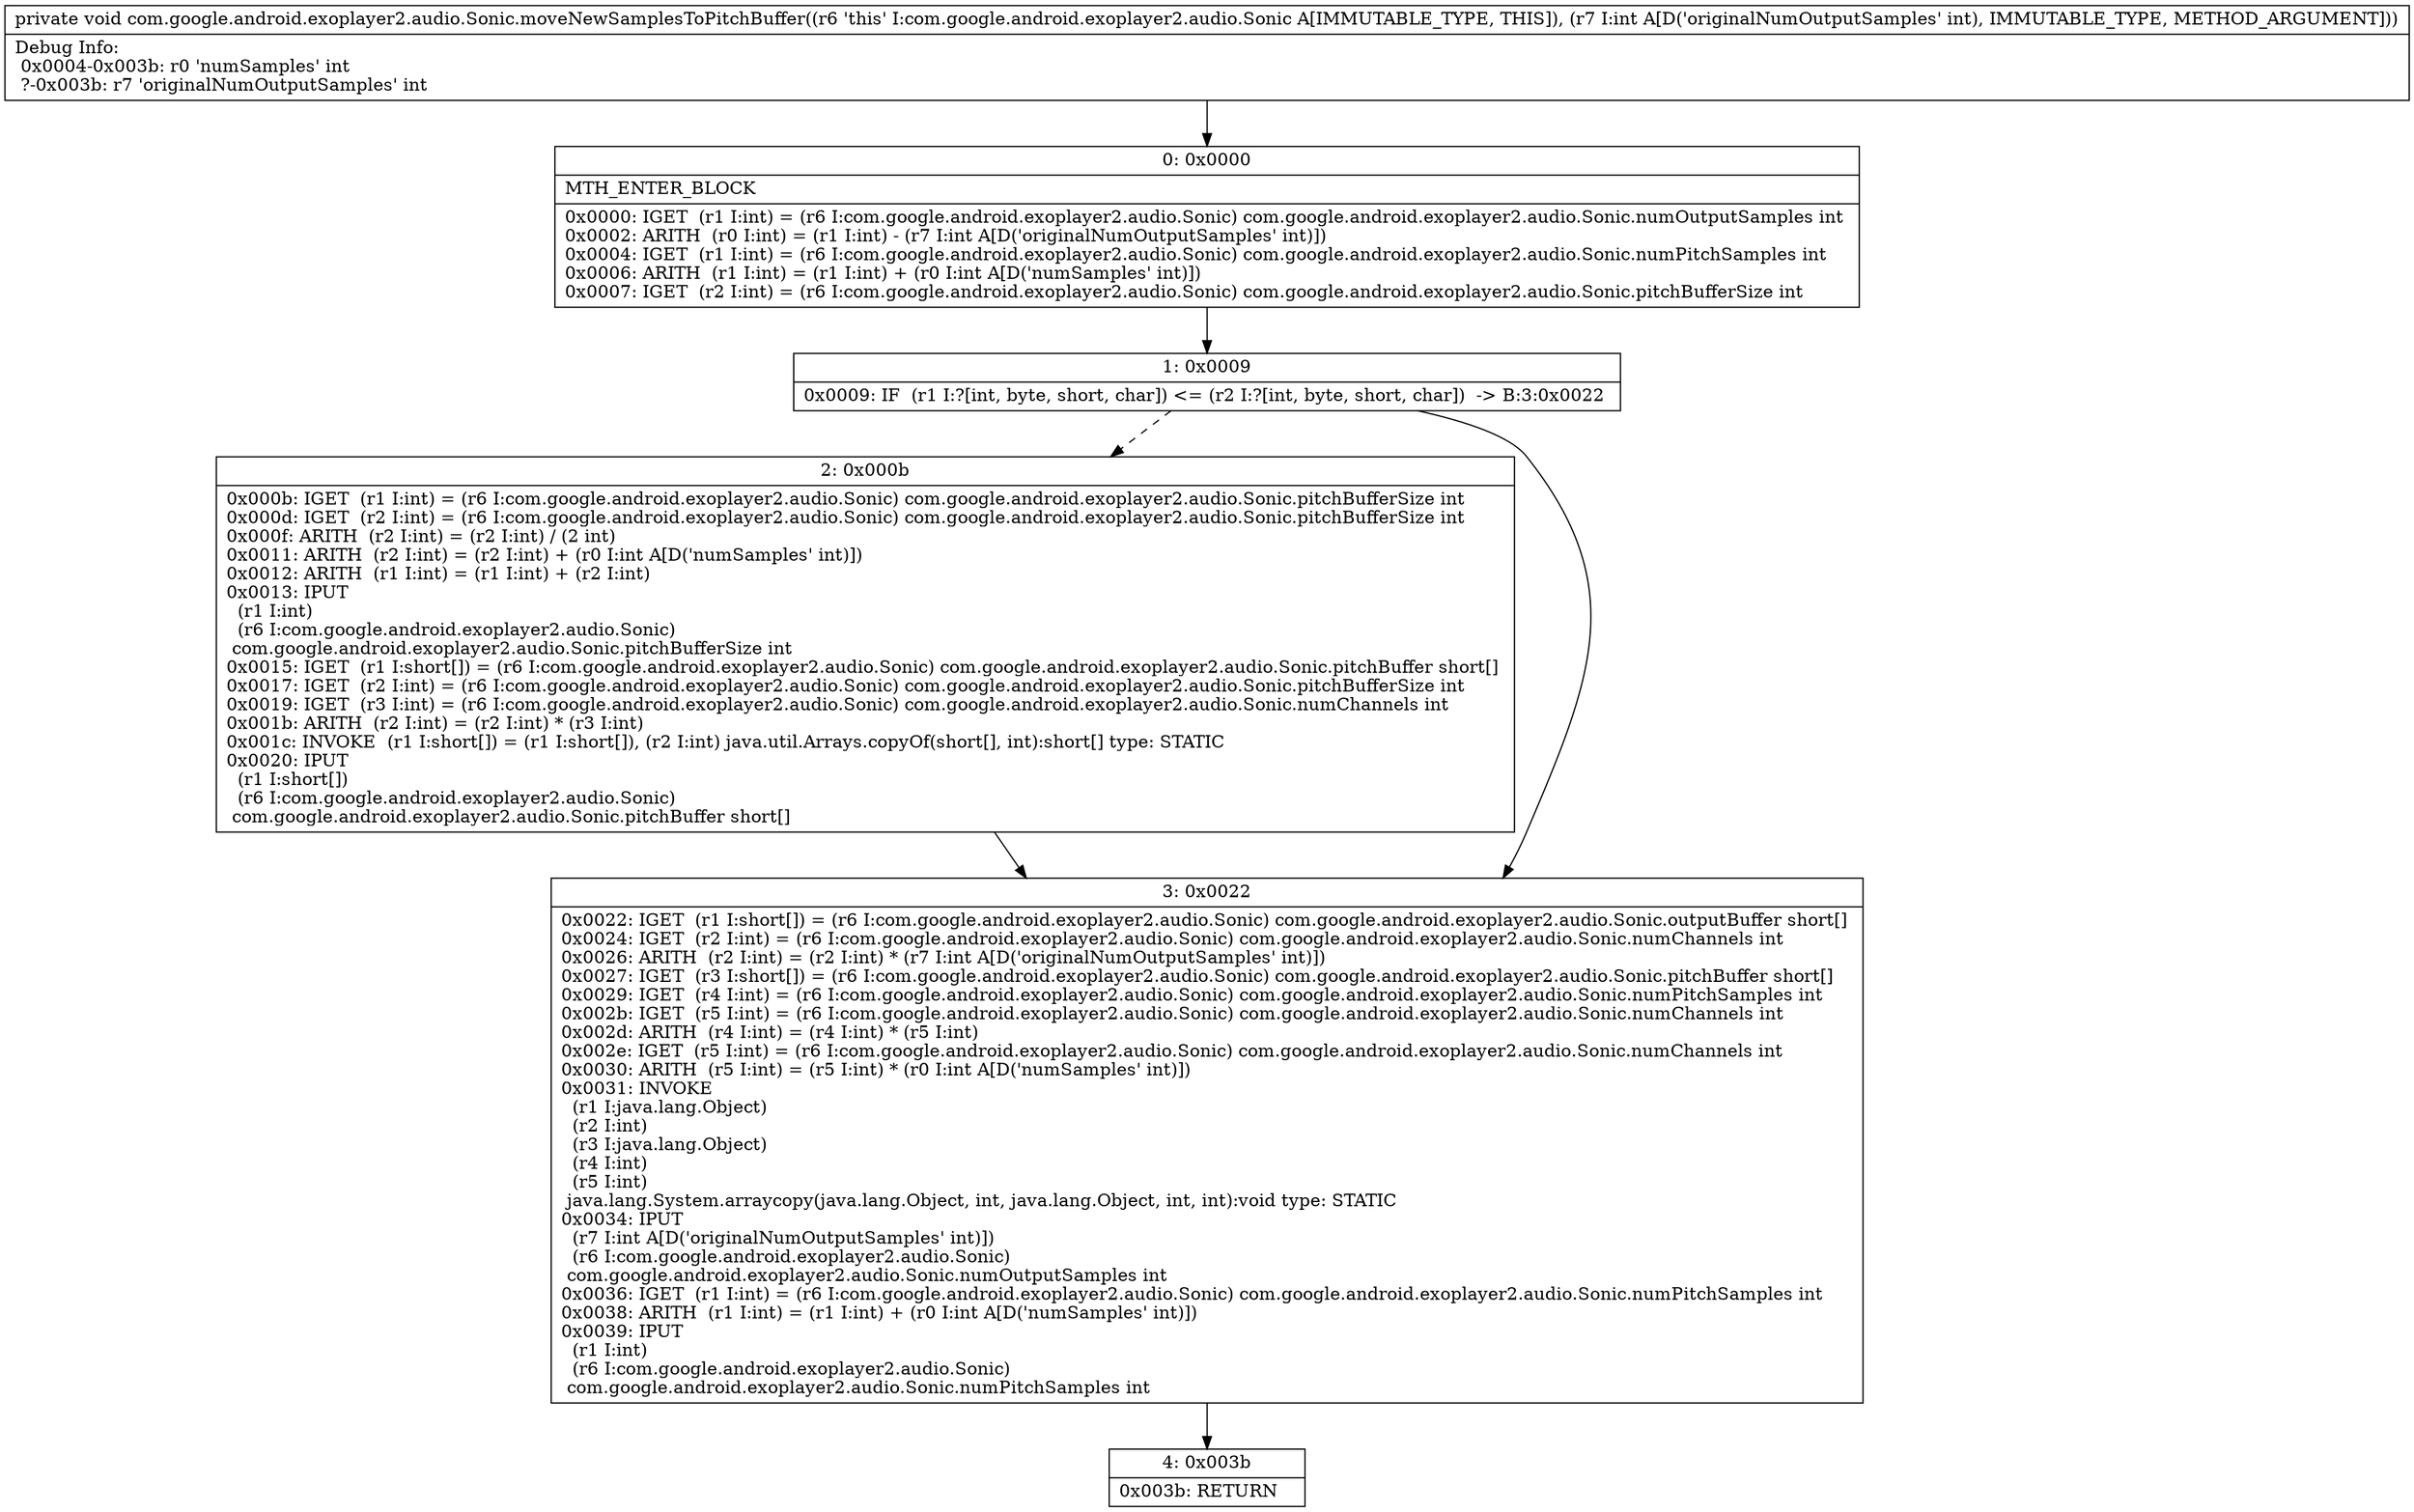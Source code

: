 digraph "CFG forcom.google.android.exoplayer2.audio.Sonic.moveNewSamplesToPitchBuffer(I)V" {
Node_0 [shape=record,label="{0\:\ 0x0000|MTH_ENTER_BLOCK\l|0x0000: IGET  (r1 I:int) = (r6 I:com.google.android.exoplayer2.audio.Sonic) com.google.android.exoplayer2.audio.Sonic.numOutputSamples int \l0x0002: ARITH  (r0 I:int) = (r1 I:int) \- (r7 I:int A[D('originalNumOutputSamples' int)]) \l0x0004: IGET  (r1 I:int) = (r6 I:com.google.android.exoplayer2.audio.Sonic) com.google.android.exoplayer2.audio.Sonic.numPitchSamples int \l0x0006: ARITH  (r1 I:int) = (r1 I:int) + (r0 I:int A[D('numSamples' int)]) \l0x0007: IGET  (r2 I:int) = (r6 I:com.google.android.exoplayer2.audio.Sonic) com.google.android.exoplayer2.audio.Sonic.pitchBufferSize int \l}"];
Node_1 [shape=record,label="{1\:\ 0x0009|0x0009: IF  (r1 I:?[int, byte, short, char]) \<= (r2 I:?[int, byte, short, char])  \-\> B:3:0x0022 \l}"];
Node_2 [shape=record,label="{2\:\ 0x000b|0x000b: IGET  (r1 I:int) = (r6 I:com.google.android.exoplayer2.audio.Sonic) com.google.android.exoplayer2.audio.Sonic.pitchBufferSize int \l0x000d: IGET  (r2 I:int) = (r6 I:com.google.android.exoplayer2.audio.Sonic) com.google.android.exoplayer2.audio.Sonic.pitchBufferSize int \l0x000f: ARITH  (r2 I:int) = (r2 I:int) \/ (2 int) \l0x0011: ARITH  (r2 I:int) = (r2 I:int) + (r0 I:int A[D('numSamples' int)]) \l0x0012: ARITH  (r1 I:int) = (r1 I:int) + (r2 I:int) \l0x0013: IPUT  \l  (r1 I:int)\l  (r6 I:com.google.android.exoplayer2.audio.Sonic)\l com.google.android.exoplayer2.audio.Sonic.pitchBufferSize int \l0x0015: IGET  (r1 I:short[]) = (r6 I:com.google.android.exoplayer2.audio.Sonic) com.google.android.exoplayer2.audio.Sonic.pitchBuffer short[] \l0x0017: IGET  (r2 I:int) = (r6 I:com.google.android.exoplayer2.audio.Sonic) com.google.android.exoplayer2.audio.Sonic.pitchBufferSize int \l0x0019: IGET  (r3 I:int) = (r6 I:com.google.android.exoplayer2.audio.Sonic) com.google.android.exoplayer2.audio.Sonic.numChannels int \l0x001b: ARITH  (r2 I:int) = (r2 I:int) * (r3 I:int) \l0x001c: INVOKE  (r1 I:short[]) = (r1 I:short[]), (r2 I:int) java.util.Arrays.copyOf(short[], int):short[] type: STATIC \l0x0020: IPUT  \l  (r1 I:short[])\l  (r6 I:com.google.android.exoplayer2.audio.Sonic)\l com.google.android.exoplayer2.audio.Sonic.pitchBuffer short[] \l}"];
Node_3 [shape=record,label="{3\:\ 0x0022|0x0022: IGET  (r1 I:short[]) = (r6 I:com.google.android.exoplayer2.audio.Sonic) com.google.android.exoplayer2.audio.Sonic.outputBuffer short[] \l0x0024: IGET  (r2 I:int) = (r6 I:com.google.android.exoplayer2.audio.Sonic) com.google.android.exoplayer2.audio.Sonic.numChannels int \l0x0026: ARITH  (r2 I:int) = (r2 I:int) * (r7 I:int A[D('originalNumOutputSamples' int)]) \l0x0027: IGET  (r3 I:short[]) = (r6 I:com.google.android.exoplayer2.audio.Sonic) com.google.android.exoplayer2.audio.Sonic.pitchBuffer short[] \l0x0029: IGET  (r4 I:int) = (r6 I:com.google.android.exoplayer2.audio.Sonic) com.google.android.exoplayer2.audio.Sonic.numPitchSamples int \l0x002b: IGET  (r5 I:int) = (r6 I:com.google.android.exoplayer2.audio.Sonic) com.google.android.exoplayer2.audio.Sonic.numChannels int \l0x002d: ARITH  (r4 I:int) = (r4 I:int) * (r5 I:int) \l0x002e: IGET  (r5 I:int) = (r6 I:com.google.android.exoplayer2.audio.Sonic) com.google.android.exoplayer2.audio.Sonic.numChannels int \l0x0030: ARITH  (r5 I:int) = (r5 I:int) * (r0 I:int A[D('numSamples' int)]) \l0x0031: INVOKE  \l  (r1 I:java.lang.Object)\l  (r2 I:int)\l  (r3 I:java.lang.Object)\l  (r4 I:int)\l  (r5 I:int)\l java.lang.System.arraycopy(java.lang.Object, int, java.lang.Object, int, int):void type: STATIC \l0x0034: IPUT  \l  (r7 I:int A[D('originalNumOutputSamples' int)])\l  (r6 I:com.google.android.exoplayer2.audio.Sonic)\l com.google.android.exoplayer2.audio.Sonic.numOutputSamples int \l0x0036: IGET  (r1 I:int) = (r6 I:com.google.android.exoplayer2.audio.Sonic) com.google.android.exoplayer2.audio.Sonic.numPitchSamples int \l0x0038: ARITH  (r1 I:int) = (r1 I:int) + (r0 I:int A[D('numSamples' int)]) \l0x0039: IPUT  \l  (r1 I:int)\l  (r6 I:com.google.android.exoplayer2.audio.Sonic)\l com.google.android.exoplayer2.audio.Sonic.numPitchSamples int \l}"];
Node_4 [shape=record,label="{4\:\ 0x003b|0x003b: RETURN   \l}"];
MethodNode[shape=record,label="{private void com.google.android.exoplayer2.audio.Sonic.moveNewSamplesToPitchBuffer((r6 'this' I:com.google.android.exoplayer2.audio.Sonic A[IMMUTABLE_TYPE, THIS]), (r7 I:int A[D('originalNumOutputSamples' int), IMMUTABLE_TYPE, METHOD_ARGUMENT]))  | Debug Info:\l  0x0004\-0x003b: r0 'numSamples' int\l  ?\-0x003b: r7 'originalNumOutputSamples' int\l}"];
MethodNode -> Node_0;
Node_0 -> Node_1;
Node_1 -> Node_2[style=dashed];
Node_1 -> Node_3;
Node_2 -> Node_3;
Node_3 -> Node_4;
}

